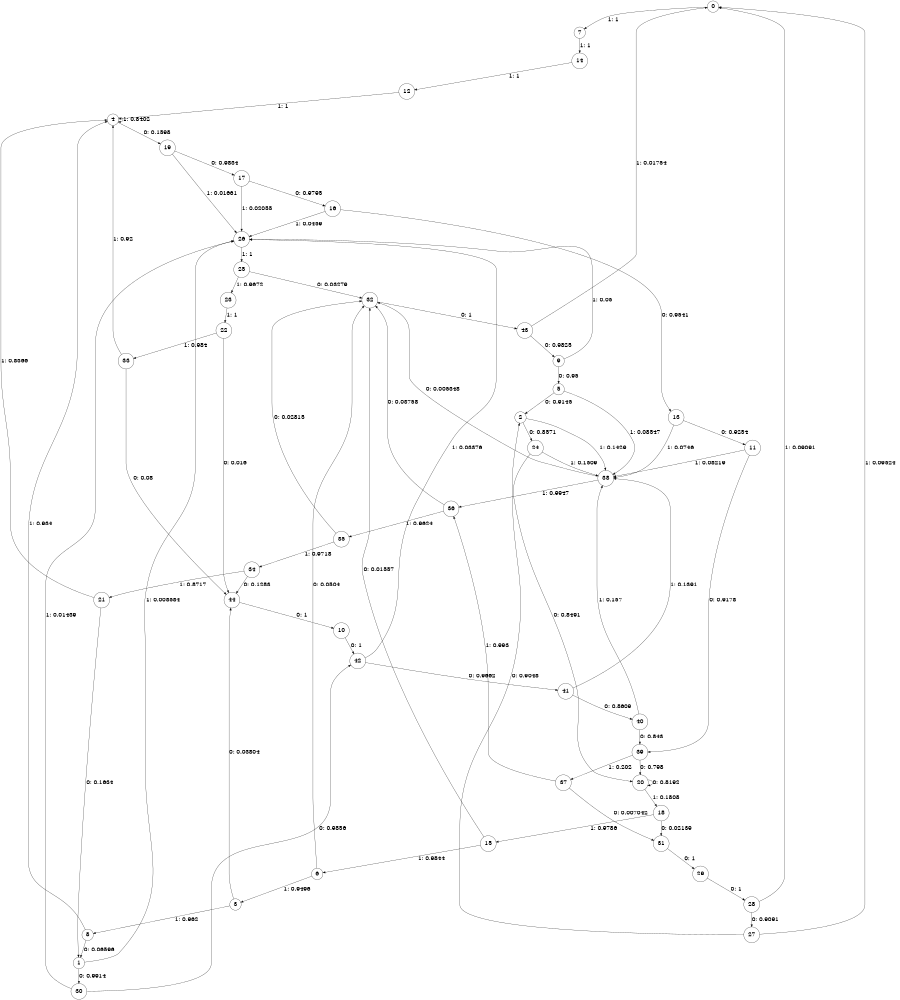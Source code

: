 digraph "ch4_both_short_L12" {
size = "6,8.5";
ratio = "fill";
node [shape = circle];
node [fontsize = 24];
edge [fontsize = 24];
0 -> 7 [label = "1: 1        "];
1 -> 30 [label = "0: 0.9914   "];
1 -> 26 [label = "1: 0.008584  "];
2 -> 24 [label = "0: 0.8571   "];
2 -> 38 [label = "1: 0.1429   "];
3 -> 44 [label = "0: 0.03804  "];
3 -> 8 [label = "1: 0.962    "];
4 -> 19 [label = "0: 0.1598   "];
4 -> 4 [label = "1: 0.8402   "];
5 -> 2 [label = "0: 0.9145   "];
5 -> 38 [label = "1: 0.08547  "];
6 -> 32 [label = "0: 0.0504   "];
6 -> 3 [label = "1: 0.9496   "];
7 -> 14 [label = "1: 1        "];
8 -> 1 [label = "0: 0.06596  "];
8 -> 4 [label = "1: 0.934    "];
9 -> 5 [label = "0: 0.95     "];
9 -> 26 [label = "1: 0.05     "];
10 -> 42 [label = "0: 1        "];
11 -> 39 [label = "0: 0.9178   "];
11 -> 38 [label = "1: 0.08219  "];
12 -> 4 [label = "1: 1        "];
13 -> 11 [label = "0: 0.9254   "];
13 -> 38 [label = "1: 0.0746   "];
14 -> 12 [label = "1: 1        "];
15 -> 32 [label = "0: 0.01557  "];
15 -> 6 [label = "1: 0.9844   "];
16 -> 13 [label = "0: 0.9541   "];
16 -> 26 [label = "1: 0.0459   "];
17 -> 16 [label = "0: 0.9795   "];
17 -> 26 [label = "1: 0.02055  "];
18 -> 31 [label = "0: 0.02139  "];
18 -> 15 [label = "1: 0.9786   "];
19 -> 17 [label = "0: 0.9834   "];
19 -> 26 [label = "1: 0.01661  "];
20 -> 20 [label = "0: 0.8192   "];
20 -> 18 [label = "1: 0.1808   "];
21 -> 1 [label = "0: 0.1634   "];
21 -> 4 [label = "1: 0.8366   "];
22 -> 44 [label = "0: 0.016    "];
22 -> 33 [label = "1: 0.984    "];
23 -> 22 [label = "1: 1        "];
24 -> 20 [label = "0: 0.8491   "];
24 -> 38 [label = "1: 0.1509   "];
25 -> 32 [label = "0: 0.03279  "];
25 -> 23 [label = "1: 0.9672   "];
26 -> 25 [label = "1: 1        "];
27 -> 2 [label = "0: 0.9048   "];
27 -> 0 [label = "1: 0.09524  "];
28 -> 27 [label = "0: 0.9091   "];
28 -> 0 [label = "1: 0.09091  "];
29 -> 28 [label = "0: 1        "];
30 -> 42 [label = "0: 0.9856   "];
30 -> 26 [label = "1: 0.01439  "];
31 -> 29 [label = "0: 1        "];
32 -> 43 [label = "0: 1        "];
33 -> 44 [label = "0: 0.08     "];
33 -> 4 [label = "1: 0.92     "];
34 -> 44 [label = "0: 0.1283   "];
34 -> 21 [label = "1: 0.8717   "];
35 -> 32 [label = "0: 0.02815  "];
35 -> 34 [label = "1: 0.9718   "];
36 -> 32 [label = "0: 0.03758  "];
36 -> 35 [label = "1: 0.9624   "];
37 -> 31 [label = "0: 0.007042  "];
37 -> 36 [label = "1: 0.993    "];
38 -> 32 [label = "0: 0.005348  "];
38 -> 36 [label = "1: 0.9947   "];
39 -> 20 [label = "0: 0.798    "];
39 -> 37 [label = "1: 0.202    "];
40 -> 39 [label = "0: 0.843    "];
40 -> 38 [label = "1: 0.157    "];
41 -> 40 [label = "0: 0.8609   "];
41 -> 38 [label = "1: 0.1391   "];
42 -> 41 [label = "0: 0.9662   "];
42 -> 26 [label = "1: 0.03376  "];
43 -> 9 [label = "0: 0.9825   "];
43 -> 0 [label = "1: 0.01754  "];
44 -> 10 [label = "0: 1        "];
}